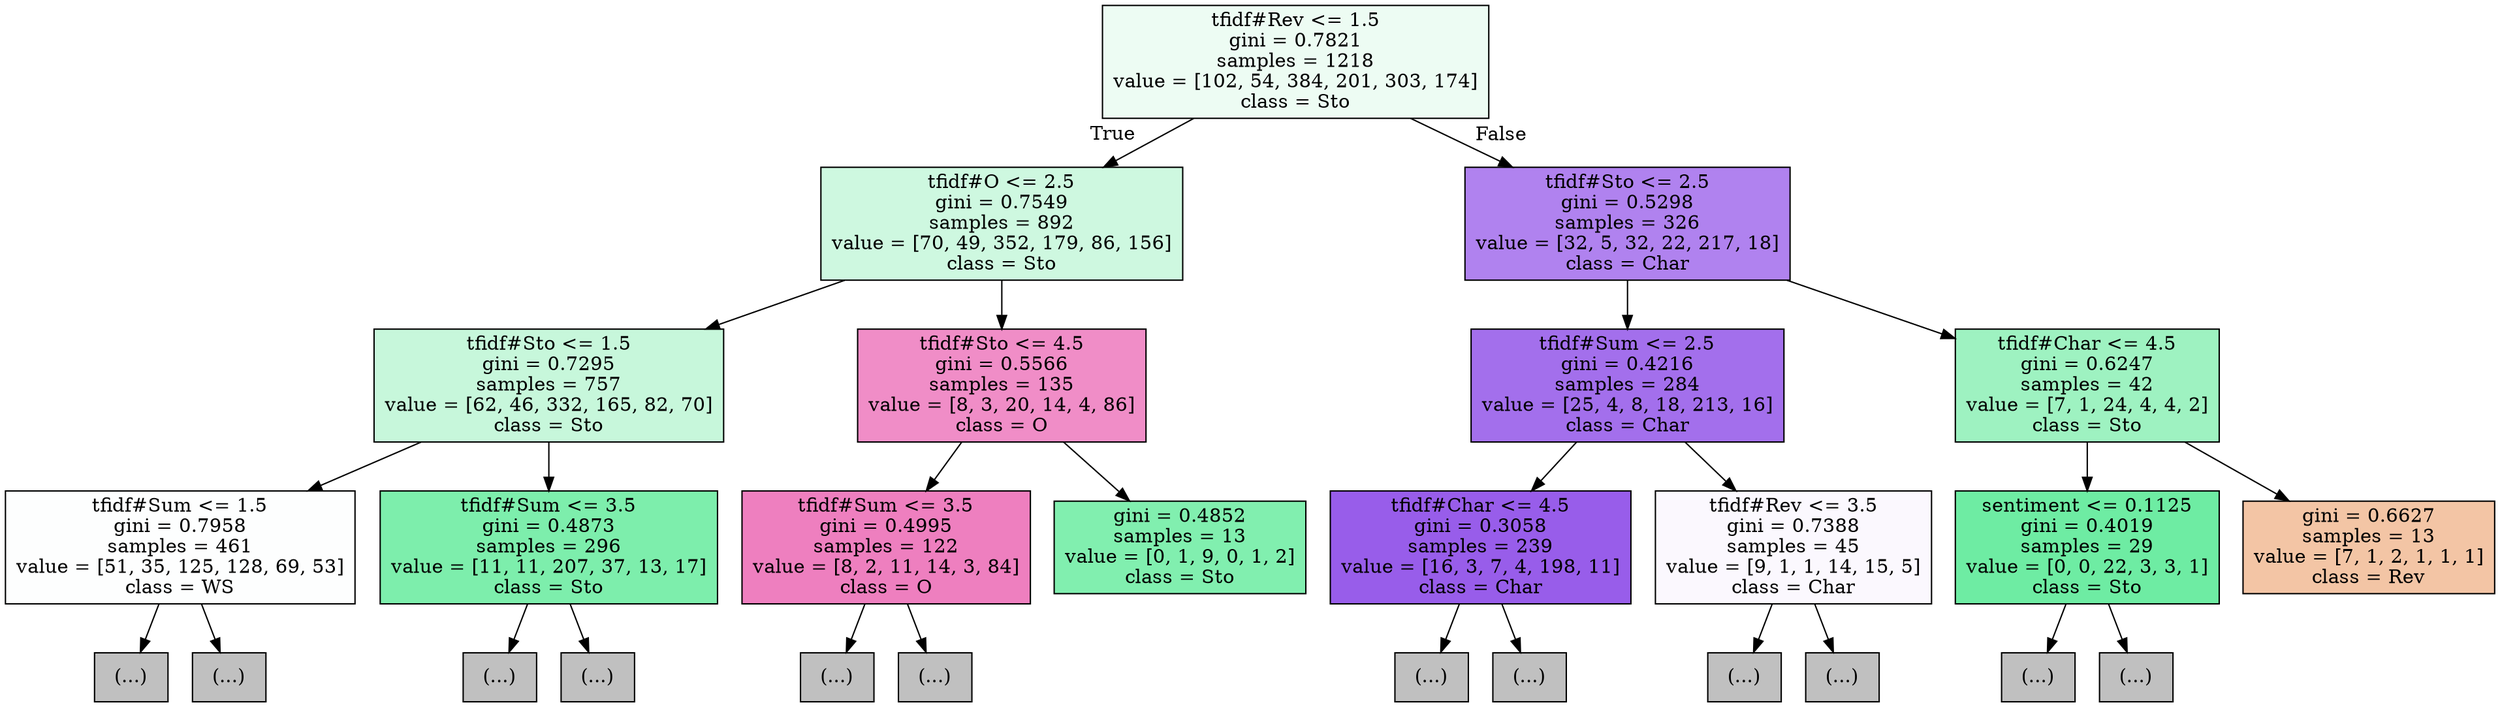 digraph Tree {
node [shape=box, style="filled", color="black"] ;
0 [label="tfidf#Rev <= 1.5\ngini = 0.7821\nsamples = 1218\nvalue = [102, 54, 384, 201, 303, 174]\nclass = Sto", fillcolor="#39e58117"] ;
1 [label="tfidf#O <= 2.5\ngini = 0.7549\nsamples = 892\nvalue = [70, 49, 352, 179, 86, 156]\nclass = Sto", fillcolor="#39e5813e"] ;
0 -> 1 [labeldistance=2.5, labelangle=45, headlabel="True"] ;
2 [label="tfidf#Sto <= 1.5\ngini = 0.7295\nsamples = 757\nvalue = [62, 46, 332, 165, 82, 70]\nclass = Sto", fillcolor="#39e58148"] ;
1 -> 2 ;
3 [label="tfidf#Sum <= 1.5\ngini = 0.7958\nsamples = 461\nvalue = [51, 35, 125, 128, 69, 53]\nclass = WS", fillcolor="#399de502"] ;
2 -> 3 ;
4 [label="(...)", fillcolor="#C0C0C0"] ;
3 -> 4 ;
41 [label="(...)", fillcolor="#C0C0C0"] ;
3 -> 41 ;
52 [label="tfidf#Sum <= 3.5\ngini = 0.4873\nsamples = 296\nvalue = [11, 11, 207, 37, 13, 17]\nclass = Sto", fillcolor="#39e581a7"] ;
2 -> 52 ;
53 [label="(...)", fillcolor="#C0C0C0"] ;
52 -> 53 ;
82 [label="(...)", fillcolor="#C0C0C0"] ;
52 -> 82 ;
83 [label="tfidf#Sto <= 4.5\ngini = 0.5566\nsamples = 135\nvalue = [8, 3, 20, 14, 4, 86]\nclass = O", fillcolor="#e5399d92"] ;
1 -> 83 ;
84 [label="tfidf#Sum <= 3.5\ngini = 0.4995\nsamples = 122\nvalue = [8, 2, 11, 14, 3, 84]\nclass = O", fillcolor="#e5399da5"] ;
83 -> 84 ;
85 [label="(...)", fillcolor="#C0C0C0"] ;
84 -> 85 ;
94 [label="(...)", fillcolor="#C0C0C0"] ;
84 -> 94 ;
95 [label="gini = 0.4852\nsamples = 13\nvalue = [0, 1, 9, 0, 1, 2]\nclass = Sto", fillcolor="#39e581a2"] ;
83 -> 95 ;
96 [label="tfidf#Sto <= 2.5\ngini = 0.5298\nsamples = 326\nvalue = [32, 5, 32, 22, 217, 18]\nclass = Char", fillcolor="#8139e5a0"] ;
0 -> 96 [labeldistance=2.5, labelangle=-45, headlabel="False"] ;
97 [label="tfidf#Sum <= 2.5\ngini = 0.4216\nsamples = 284\nvalue = [25, 4, 8, 18, 213, 16]\nclass = Char", fillcolor="#8139e5b9"] ;
96 -> 97 ;
98 [label="tfidf#Char <= 4.5\ngini = 0.3058\nsamples = 239\nvalue = [16, 3, 7, 4, 198, 11]\nclass = Char", fillcolor="#8139e5d0"] ;
97 -> 98 ;
99 [label="(...)", fillcolor="#C0C0C0"] ;
98 -> 99 ;
116 [label="(...)", fillcolor="#C0C0C0"] ;
98 -> 116 ;
117 [label="tfidf#Rev <= 3.5\ngini = 0.7388\nsamples = 45\nvalue = [9, 1, 1, 14, 15, 5]\nclass = Char", fillcolor="#8139e508"] ;
97 -> 117 ;
118 [label="(...)", fillcolor="#C0C0C0"] ;
117 -> 118 ;
119 [label="(...)", fillcolor="#C0C0C0"] ;
117 -> 119 ;
120 [label="tfidf#Char <= 4.5\ngini = 0.6247\nsamples = 42\nvalue = [7, 1, 24, 4, 4, 2]\nclass = Sto", fillcolor="#39e5817c"] ;
96 -> 120 ;
121 [label="sentiment <= 0.1125\ngini = 0.4019\nsamples = 29\nvalue = [0, 0, 22, 3, 3, 1]\nclass = Sto", fillcolor="#39e581ba"] ;
120 -> 121 ;
122 [label="(...)", fillcolor="#C0C0C0"] ;
121 -> 122 ;
123 [label="(...)", fillcolor="#C0C0C0"] ;
121 -> 123 ;
124 [label="gini = 0.6627\nsamples = 13\nvalue = [7, 1, 2, 1, 1, 1]\nclass = Rev", fillcolor="#e5813974"] ;
120 -> 124 ;
}